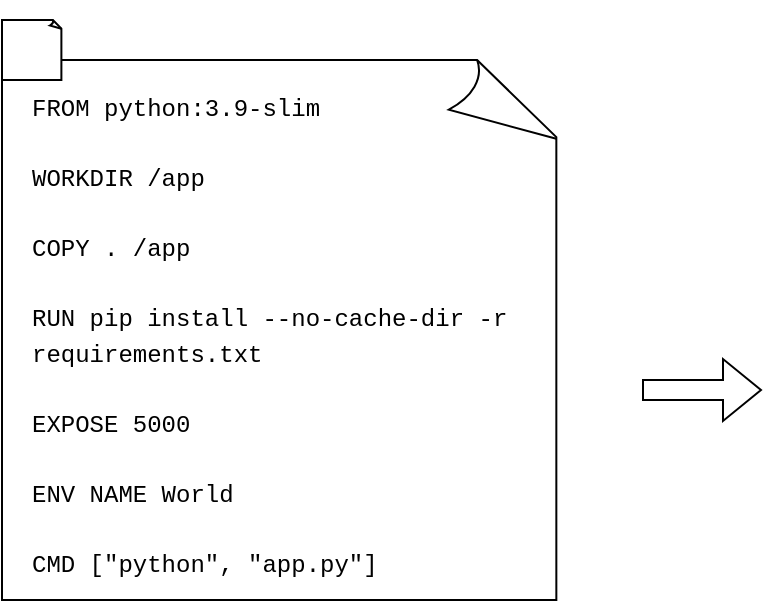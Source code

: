 <mxfile version="24.0.1" type="github">
  <diagram name="Page-1" id="tIl8gSgta6vUrKM4jG2T">
    <mxGraphModel dx="954" dy="492" grid="1" gridSize="10" guides="1" tooltips="1" connect="1" arrows="1" fold="1" page="1" pageScale="1" pageWidth="850" pageHeight="1100" math="0" shadow="0">
      <root>
        <mxCell id="0" />
        <mxCell id="1" parent="0" />
        <mxCell id="ZR7Ugns2d6yWxuIINC6V-5" value="" style="whiteSpace=wrap;html=1;shape=mxgraph.basic.document" vertex="1" parent="1">
          <mxGeometry x="140" y="220" width="280" height="270" as="geometry" />
        </mxCell>
        <mxCell id="ZR7Ugns2d6yWxuIINC6V-4" value="" style="group" vertex="1" connectable="0" parent="1">
          <mxGeometry x="140" y="200" width="60" height="50" as="geometry" />
        </mxCell>
        <mxCell id="ZR7Ugns2d6yWxuIINC6V-3" value="" style="whiteSpace=wrap;html=1;shape=mxgraph.basic.document" vertex="1" parent="ZR7Ugns2d6yWxuIINC6V-4">
          <mxGeometry width="30" height="30" as="geometry" />
        </mxCell>
        <mxCell id="ZR7Ugns2d6yWxuIINC6V-2" value="" style="shape=image;html=1;verticalAlign=top;verticalLabelPosition=bottom;labelBackgroundColor=#ffffff;imageAspect=0;aspect=fixed;image=https://cdn2.iconfinder.com/data/icons/boxicons-logos/24/bxl-docker-128.png" vertex="1" parent="ZR7Ugns2d6yWxuIINC6V-4">
          <mxGeometry x="5" y="-10" width="50" height="50" as="geometry" />
        </mxCell>
        <mxCell id="ZR7Ugns2d6yWxuIINC6V-6" value="&lt;h1&gt;&lt;span id=&quot;docs-internal-guid-2b3156e1-7fff-5616-b4f4-b57b3c82c3f9&quot; style=&quot;font-weight: normal; font-size: 12px;&quot;&gt;&lt;p style=&quot;line-height:1.38;margin-top:0pt;margin-bottom:0pt;&quot; dir=&quot;ltr&quot;&gt;&lt;span style=&quot;background-color: transparent; font-family: &amp;quot;Courier New&amp;quot;, monospace; white-space-collapse: preserve;&quot;&gt;FROM python:3.9-slim&lt;/span&gt;&lt;/p&gt;&lt;p style=&quot;line-height:1.38;margin-top:0pt;margin-bottom:0pt;&quot; dir=&quot;ltr&quot;&gt;&lt;span style=&quot;background-color: transparent; font-family: &amp;quot;Courier New&amp;quot;, monospace; white-space-collapse: preserve;&quot;&gt;&lt;br&gt;&lt;/span&gt;&lt;/p&gt;&lt;p style=&quot;line-height:1.38;margin-top:0pt;margin-bottom:0pt;&quot; dir=&quot;ltr&quot;&gt;&lt;span style=&quot;font-family: &amp;quot;Courier New&amp;quot;, monospace; background-color: transparent; font-variant-numeric: normal; font-variant-east-asian: normal; font-variant-alternates: normal; font-variant-position: normal; vertical-align: baseline; white-space-collapse: preserve;&quot;&gt;WORKDIR /app&lt;/span&gt;&lt;/p&gt;&lt;p style=&quot;line-height:1.38;margin-top:0pt;margin-bottom:0pt;&quot; dir=&quot;ltr&quot;&gt;&lt;span style=&quot;font-family: &amp;quot;Courier New&amp;quot;, monospace; background-color: transparent; font-variant-numeric: normal; font-variant-east-asian: normal; font-variant-alternates: normal; font-variant-position: normal; vertical-align: baseline; white-space-collapse: preserve;&quot;&gt;&lt;br&gt;&lt;/span&gt;&lt;/p&gt;&lt;p style=&quot;line-height:1.38;margin-top:0pt;margin-bottom:0pt;&quot; dir=&quot;ltr&quot;&gt;&lt;span style=&quot;background-color: transparent; font-family: &amp;quot;Courier New&amp;quot;, monospace; white-space-collapse: preserve;&quot;&gt;COPY . /app&lt;/span&gt;&lt;/p&gt;&lt;p style=&quot;line-height:1.38;margin-top:0pt;margin-bottom:0pt;&quot; dir=&quot;ltr&quot;&gt;&lt;span style=&quot;background-color: transparent; font-family: &amp;quot;Courier New&amp;quot;, monospace; white-space-collapse: preserve;&quot;&gt;&lt;br&gt;&lt;/span&gt;&lt;/p&gt;&lt;p style=&quot;line-height:1.38;margin-top:0pt;margin-bottom:0pt;&quot; dir=&quot;ltr&quot;&gt;&lt;span style=&quot;font-family: &amp;quot;Courier New&amp;quot;, monospace; background-color: transparent; font-variant-numeric: normal; font-variant-east-asian: normal; font-variant-alternates: normal; font-variant-position: normal; vertical-align: baseline; white-space-collapse: preserve;&quot;&gt;RUN pip install --no-cache-dir -r requirements.txt&lt;/span&gt;&lt;/p&gt;&lt;p style=&quot;line-height:1.38;margin-top:0pt;margin-bottom:0pt;&quot; dir=&quot;ltr&quot;&gt;&lt;span style=&quot;font-family: &amp;quot;Courier New&amp;quot;, monospace; background-color: transparent; font-variant-numeric: normal; font-variant-east-asian: normal; font-variant-alternates: normal; font-variant-position: normal; vertical-align: baseline; white-space-collapse: preserve;&quot;&gt;&lt;br&gt;&lt;/span&gt;&lt;/p&gt;&lt;p style=&quot;line-height:1.38;margin-top:0pt;margin-bottom:0pt;&quot; dir=&quot;ltr&quot;&gt;&lt;span style=&quot;font-family: &amp;quot;Courier New&amp;quot;, monospace; background-color: transparent; font-variant-numeric: normal; font-variant-east-asian: normal; font-variant-alternates: normal; font-variant-position: normal; vertical-align: baseline; white-space-collapse: preserve;&quot;&gt;EXPOSE 5000&lt;/span&gt;&lt;/p&gt;&lt;p style=&quot;line-height:1.38;margin-top:0pt;margin-bottom:0pt;&quot; dir=&quot;ltr&quot;&gt;&lt;span style=&quot;font-family: &amp;quot;Courier New&amp;quot;, monospace; background-color: transparent; font-variant-numeric: normal; font-variant-east-asian: normal; font-variant-alternates: normal; font-variant-position: normal; vertical-align: baseline; white-space-collapse: preserve;&quot;&gt;&lt;br&gt;&lt;/span&gt;&lt;/p&gt;&lt;p style=&quot;line-height:1.38;margin-top:0pt;margin-bottom:0pt;&quot; dir=&quot;ltr&quot;&gt;&lt;span style=&quot;font-family: &amp;quot;Courier New&amp;quot;, monospace; background-color: transparent; font-variant-numeric: normal; font-variant-east-asian: normal; font-variant-alternates: normal; font-variant-position: normal; vertical-align: baseline; white-space-collapse: preserve;&quot;&gt;ENV NAME World&lt;/span&gt;&lt;/p&gt;&lt;p style=&quot;line-height:1.38;margin-top:0pt;margin-bottom:0pt;&quot; dir=&quot;ltr&quot;&gt;&lt;span style=&quot;font-family: &amp;quot;Courier New&amp;quot;, monospace; background-color: transparent; font-variant-numeric: normal; font-variant-east-asian: normal; font-variant-alternates: normal; font-variant-position: normal; vertical-align: baseline; white-space-collapse: preserve;&quot;&gt;&lt;br&gt;&lt;/span&gt;&lt;/p&gt;&lt;p style=&quot;line-height:1.38;margin-top:0pt;margin-bottom:0pt;&quot; dir=&quot;ltr&quot;&gt;&lt;span style=&quot;font-family: &amp;quot;Courier New&amp;quot;, monospace; background-color: transparent; font-variant-numeric: normal; font-variant-east-asian: normal; font-variant-alternates: normal; font-variant-position: normal; vertical-align: baseline; white-space-collapse: preserve;&quot;&gt;CMD [&quot;python&quot;, &quot;app.py&quot;]&lt;/span&gt;&lt;/p&gt;&lt;div&gt;&lt;span style=&quot;font-family: &amp;quot;Courier New&amp;quot;, monospace; background-color: transparent; font-variant-numeric: normal; font-variant-east-asian: normal; font-variant-alternates: normal; font-variant-position: normal; vertical-align: baseline; white-space-collapse: preserve;&quot;&gt;&lt;br&gt;&lt;/span&gt;&lt;/div&gt;&lt;/span&gt;&lt;/h1&gt;" style="text;html=1;spacing=5;spacingTop=-20;whiteSpace=wrap;overflow=hidden;rounded=0;" vertex="1" parent="1">
          <mxGeometry x="150" y="230" width="260" height="260" as="geometry" />
        </mxCell>
        <mxCell id="ZR7Ugns2d6yWxuIINC6V-7" value="" style="shape=flexArrow;endArrow=classic;html=1;rounded=0;" edge="1" parent="1">
          <mxGeometry width="50" height="50" relative="1" as="geometry">
            <mxPoint x="460" y="385" as="sourcePoint" />
            <mxPoint x="520" y="385" as="targetPoint" />
          </mxGeometry>
        </mxCell>
      </root>
    </mxGraphModel>
  </diagram>
</mxfile>
